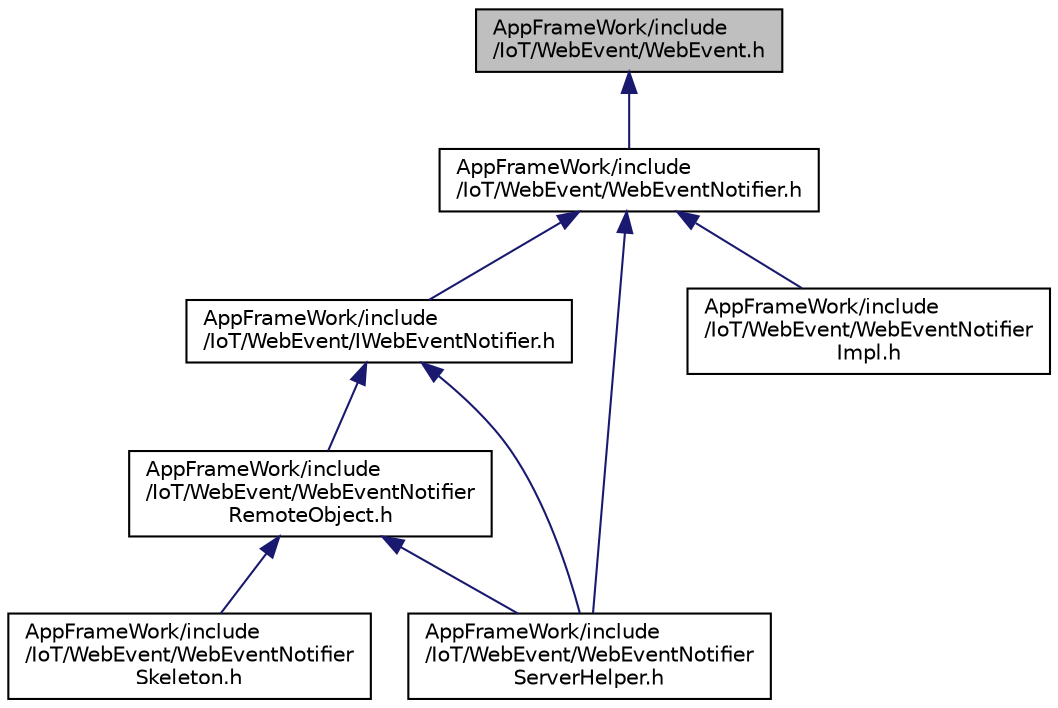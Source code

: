 digraph "AppFrameWork/include/IoT/WebEvent/WebEvent.h"
{
 // LATEX_PDF_SIZE
  edge [fontname="Helvetica",fontsize="10",labelfontname="Helvetica",labelfontsize="10"];
  node [fontname="Helvetica",fontsize="10",shape=record];
  Node1 [label="AppFrameWork/include\l/IoT/WebEvent/WebEvent.h",height=0.2,width=0.4,color="black", fillcolor="grey75", style="filled", fontcolor="black",tooltip=" "];
  Node1 -> Node2 [dir="back",color="midnightblue",fontsize="10",style="solid"];
  Node2 [label="AppFrameWork/include\l/IoT/WebEvent/WebEventNotifier.h",height=0.2,width=0.4,color="black", fillcolor="white", style="filled",URL="$WebEventNotifier_8h.html",tooltip=" "];
  Node2 -> Node3 [dir="back",color="midnightblue",fontsize="10",style="solid"];
  Node3 [label="AppFrameWork/include\l/IoT/WebEvent/IWebEventNotifier.h",height=0.2,width=0.4,color="black", fillcolor="white", style="filled",URL="$IWebEventNotifier_8h.html",tooltip=" "];
  Node3 -> Node4 [dir="back",color="midnightblue",fontsize="10",style="solid"];
  Node4 [label="AppFrameWork/include\l/IoT/WebEvent/WebEventNotifier\lRemoteObject.h",height=0.2,width=0.4,color="black", fillcolor="white", style="filled",URL="$WebEventNotifierRemoteObject_8h.html",tooltip=" "];
  Node4 -> Node5 [dir="back",color="midnightblue",fontsize="10",style="solid"];
  Node5 [label="AppFrameWork/include\l/IoT/WebEvent/WebEventNotifier\lServerHelper.h",height=0.2,width=0.4,color="black", fillcolor="white", style="filled",URL="$WebEventNotifierServerHelper_8h.html",tooltip=" "];
  Node4 -> Node6 [dir="back",color="midnightblue",fontsize="10",style="solid"];
  Node6 [label="AppFrameWork/include\l/IoT/WebEvent/WebEventNotifier\lSkeleton.h",height=0.2,width=0.4,color="black", fillcolor="white", style="filled",URL="$WebEventNotifierSkeleton_8h.html",tooltip=" "];
  Node3 -> Node5 [dir="back",color="midnightblue",fontsize="10",style="solid"];
  Node2 -> Node7 [dir="back",color="midnightblue",fontsize="10",style="solid"];
  Node7 [label="AppFrameWork/include\l/IoT/WebEvent/WebEventNotifier\lImpl.h",height=0.2,width=0.4,color="black", fillcolor="white", style="filled",URL="$WebEventNotifierImpl_8h.html",tooltip=" "];
  Node2 -> Node5 [dir="back",color="midnightblue",fontsize="10",style="solid"];
}
